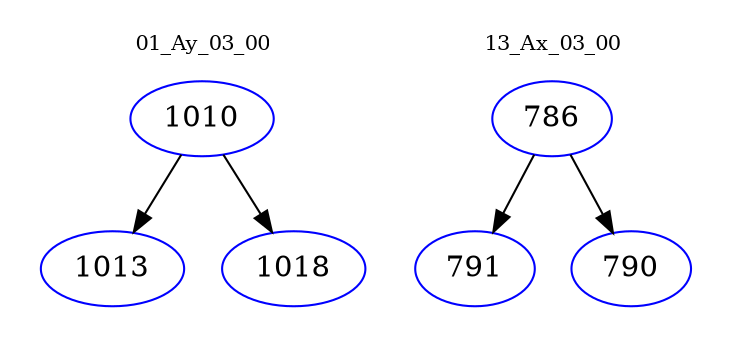 digraph{
subgraph cluster_0 {
color = white
label = "01_Ay_03_00";
fontsize=10;
T0_1010 [label="1010", color="blue"]
T0_1010 -> T0_1013 [color="black"]
T0_1013 [label="1013", color="blue"]
T0_1010 -> T0_1018 [color="black"]
T0_1018 [label="1018", color="blue"]
}
subgraph cluster_1 {
color = white
label = "13_Ax_03_00";
fontsize=10;
T1_786 [label="786", color="blue"]
T1_786 -> T1_791 [color="black"]
T1_791 [label="791", color="blue"]
T1_786 -> T1_790 [color="black"]
T1_790 [label="790", color="blue"]
}
}

